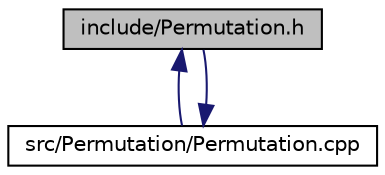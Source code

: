 digraph "include/Permutation.h"
{
  edge [fontname="Helvetica",fontsize="10",labelfontname="Helvetica",labelfontsize="10"];
  node [fontname="Helvetica",fontsize="10",shape=record];
  Node1 [label="include/Permutation.h",height=0.2,width=0.4,color="black", fillcolor="grey75", style="filled", fontcolor="black"];
  Node1 -> Node2 [dir="back",color="midnightblue",fontsize="10",style="solid",fontname="Helvetica"];
  Node2 [label="src/Permutation/Permutation.cpp",height=0.2,width=0.4,color="black", fillcolor="white", style="filled",URL="$_permutation_8cpp.html"];
  Node2 -> Node1 [dir="back",color="midnightblue",fontsize="10",style="solid",fontname="Helvetica"];
}

